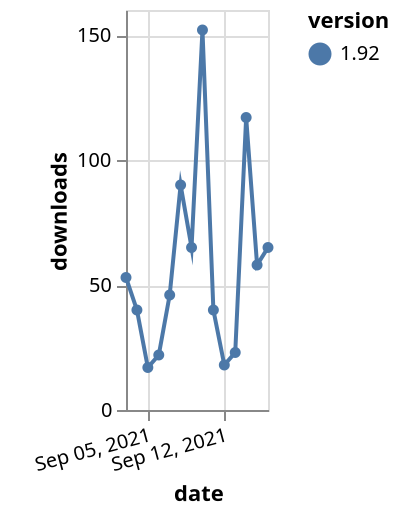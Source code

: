 {"$schema": "https://vega.github.io/schema/vega-lite/v5.json", "description": "A simple bar chart with embedded data.", "data": {"values": [{"date": "2021-09-03", "total": 78810, "delta": 53, "version": "1.92"}, {"date": "2021-09-04", "total": 78850, "delta": 40, "version": "1.92"}, {"date": "2021-09-05", "total": 78867, "delta": 17, "version": "1.92"}, {"date": "2021-09-06", "total": 78889, "delta": 22, "version": "1.92"}, {"date": "2021-09-07", "total": 78935, "delta": 46, "version": "1.92"}, {"date": "2021-09-08", "total": 79025, "delta": 90, "version": "1.92"}, {"date": "2021-09-09", "total": 79090, "delta": 65, "version": "1.92"}, {"date": "2021-09-10", "total": 79242, "delta": 152, "version": "1.92"}, {"date": "2021-09-11", "total": 79282, "delta": 40, "version": "1.92"}, {"date": "2021-09-12", "total": 79300, "delta": 18, "version": "1.92"}, {"date": "2021-09-13", "total": 79323, "delta": 23, "version": "1.92"}, {"date": "2021-09-14", "total": 79440, "delta": 117, "version": "1.92"}, {"date": "2021-09-15", "total": 79498, "delta": 58, "version": "1.92"}, {"date": "2021-09-16", "total": 79563, "delta": 65, "version": "1.92"}]}, "width": "container", "mark": {"type": "line", "point": {"filled": true}}, "encoding": {"x": {"field": "date", "type": "temporal", "timeUnit": "yearmonthdate", "title": "date", "axis": {"labelAngle": -15}}, "y": {"field": "delta", "type": "quantitative", "title": "downloads"}, "color": {"field": "version", "type": "nominal"}, "tooltip": {"field": "delta"}}}
